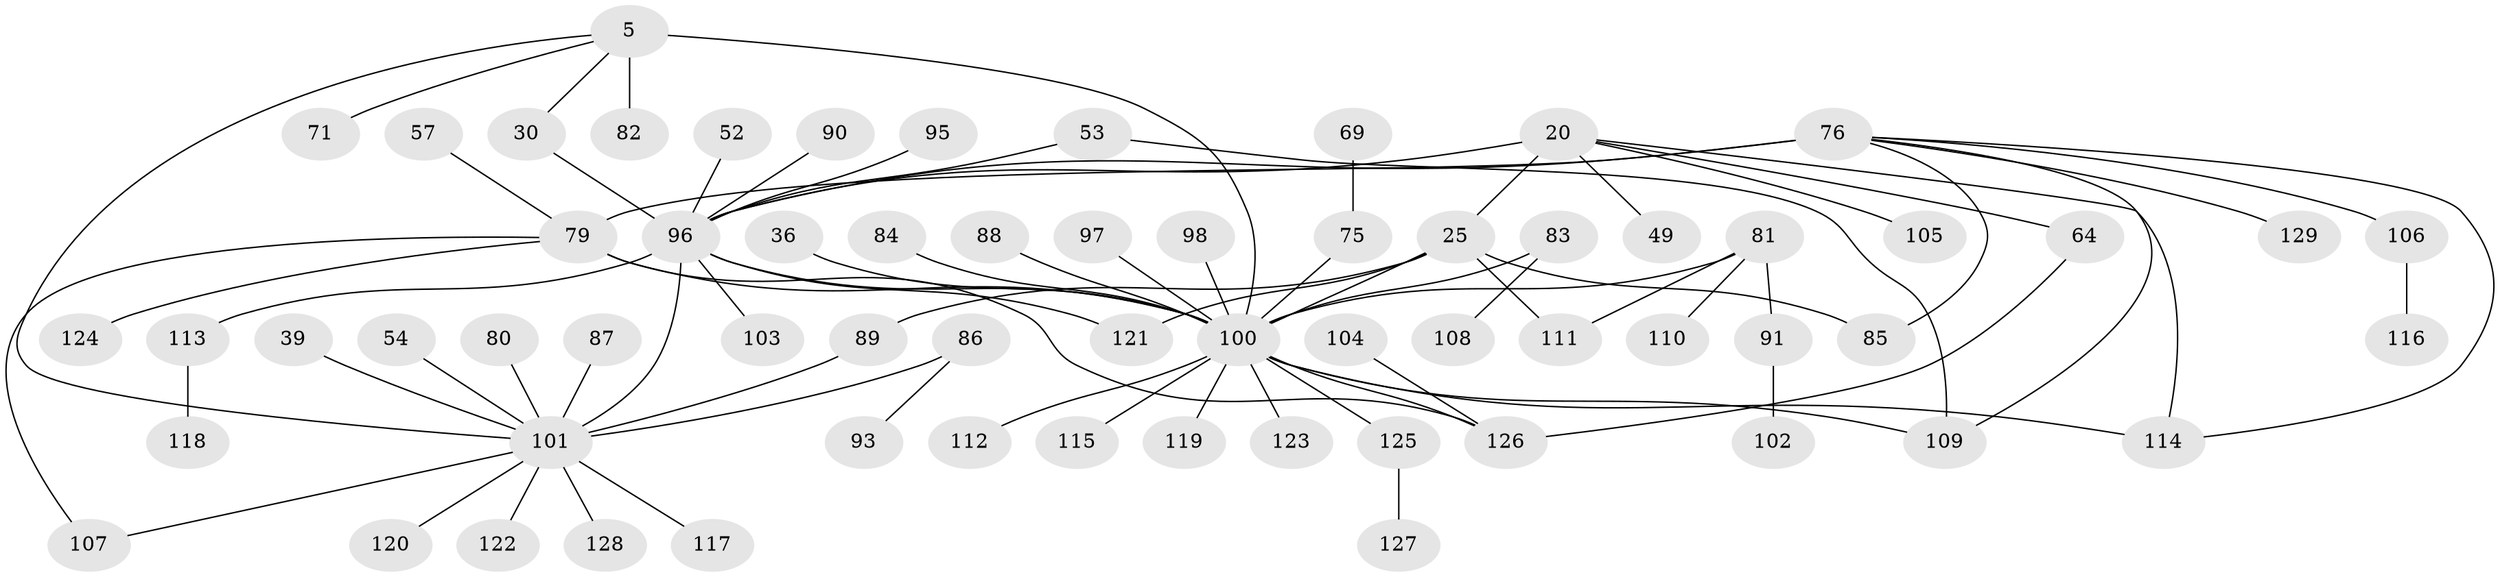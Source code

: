 // original degree distribution, {2: 0.3023255813953488, 10: 0.007751937984496124, 6: 0.023255813953488372, 3: 0.17829457364341086, 7: 0.023255813953488372, 4: 0.10077519379844961, 5: 0.031007751937984496, 8: 0.007751937984496124, 1: 0.32558139534883723}
// Generated by graph-tools (version 1.1) at 2025/41/03/09/25 04:41:21]
// undirected, 64 vertices, 78 edges
graph export_dot {
graph [start="1"]
  node [color=gray90,style=filled];
  5;
  20 [super="+19"];
  25 [super="+14"];
  30;
  36;
  39;
  49;
  52;
  53;
  54;
  57;
  64 [super="+21"];
  69;
  71;
  75 [super="+47"];
  76 [super="+59+63+65"];
  79 [super="+24+73"];
  80;
  81 [super="+42"];
  82 [super="+78"];
  83;
  84;
  85 [super="+60"];
  86;
  87;
  88;
  89 [super="+56+77"];
  90;
  91;
  93;
  95 [super="+62"];
  96 [super="+12+68+6"];
  97;
  98;
  100 [super="+92+99+94"];
  101 [super="+8+70+72"];
  102;
  103;
  104;
  105 [super="+44"];
  106 [super="+35"];
  107;
  108;
  109 [super="+11"];
  110;
  111;
  112;
  113;
  114 [super="+67"];
  115 [super="+1"];
  116;
  117;
  118;
  119;
  120;
  121;
  122;
  123 [super="+50"];
  124;
  125;
  126 [super="+51"];
  127;
  128;
  129;
  5 -- 30;
  5 -- 71;
  5 -- 82 [weight=2];
  5 -- 100 [weight=2];
  5 -- 101;
  20 -- 49;
  20 -- 25 [weight=2];
  20 -- 96 [weight=2];
  20 -- 114;
  20 -- 64;
  20 -- 105;
  25 -- 121;
  25 -- 111;
  25 -- 100;
  25 -- 85;
  25 -- 89;
  30 -- 96;
  36 -- 100;
  39 -- 101;
  52 -- 96;
  53 -- 109;
  53 -- 96;
  54 -- 101;
  57 -- 79;
  64 -- 126;
  69 -- 75;
  75 -- 100 [weight=2];
  76 -- 129;
  76 -- 79;
  76 -- 96 [weight=4];
  76 -- 114;
  76 -- 85;
  76 -- 106;
  76 -- 109;
  79 -- 107;
  79 -- 124;
  79 -- 126 [weight=2];
  79 -- 100;
  80 -- 101;
  81 -- 111;
  81 -- 91;
  81 -- 100;
  81 -- 110;
  83 -- 108;
  83 -- 100;
  84 -- 100;
  86 -- 93;
  86 -- 101;
  87 -- 101;
  88 -- 100;
  89 -- 101;
  90 -- 96;
  91 -- 102;
  95 -- 96;
  96 -- 103;
  96 -- 113;
  96 -- 100 [weight=4];
  96 -- 101 [weight=2];
  96 -- 121;
  97 -- 100;
  98 -- 100;
  100 -- 126;
  100 -- 125;
  100 -- 109 [weight=2];
  100 -- 115 [weight=2];
  100 -- 119;
  100 -- 112;
  100 -- 114;
  100 -- 123;
  101 -- 128;
  101 -- 117;
  101 -- 120;
  101 -- 122;
  101 -- 107;
  104 -- 126;
  106 -- 116;
  113 -- 118;
  125 -- 127;
}
